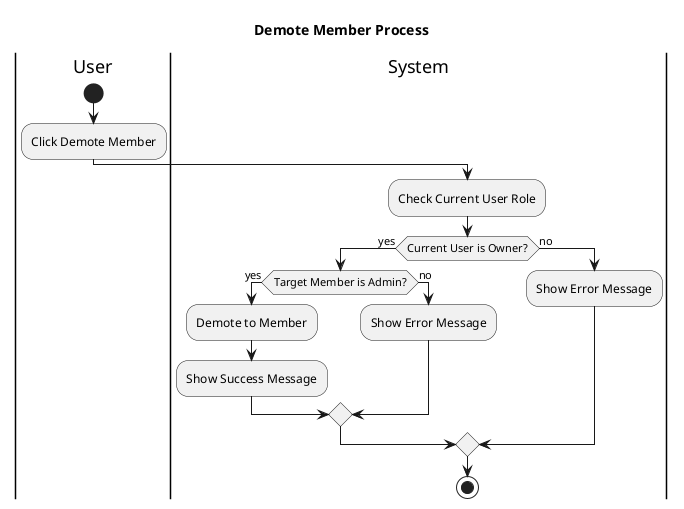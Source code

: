 @startuml member_demote
title Demote Member Process

|User|
start
:Click Demote Member;

|System|
:Check Current User Role;

if (Current User is Owner?) then (yes)
  if (Target Member is Admin?) then (yes)
    :Demote to Member;
    :Show Success Message;
  else (no)
    :Show Error Message;
  endif
else (no)
  :Show Error Message;
endif

stop

@enduml 